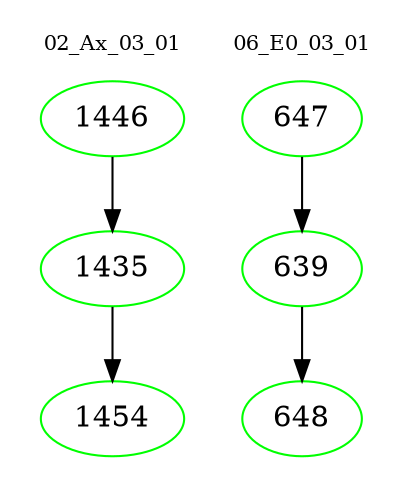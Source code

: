 digraph{
subgraph cluster_0 {
color = white
label = "02_Ax_03_01";
fontsize=10;
T0_1446 [label="1446", color="green"]
T0_1446 -> T0_1435 [color="black"]
T0_1435 [label="1435", color="green"]
T0_1435 -> T0_1454 [color="black"]
T0_1454 [label="1454", color="green"]
}
subgraph cluster_1 {
color = white
label = "06_E0_03_01";
fontsize=10;
T1_647 [label="647", color="green"]
T1_647 -> T1_639 [color="black"]
T1_639 [label="639", color="green"]
T1_639 -> T1_648 [color="black"]
T1_648 [label="648", color="green"]
}
}
